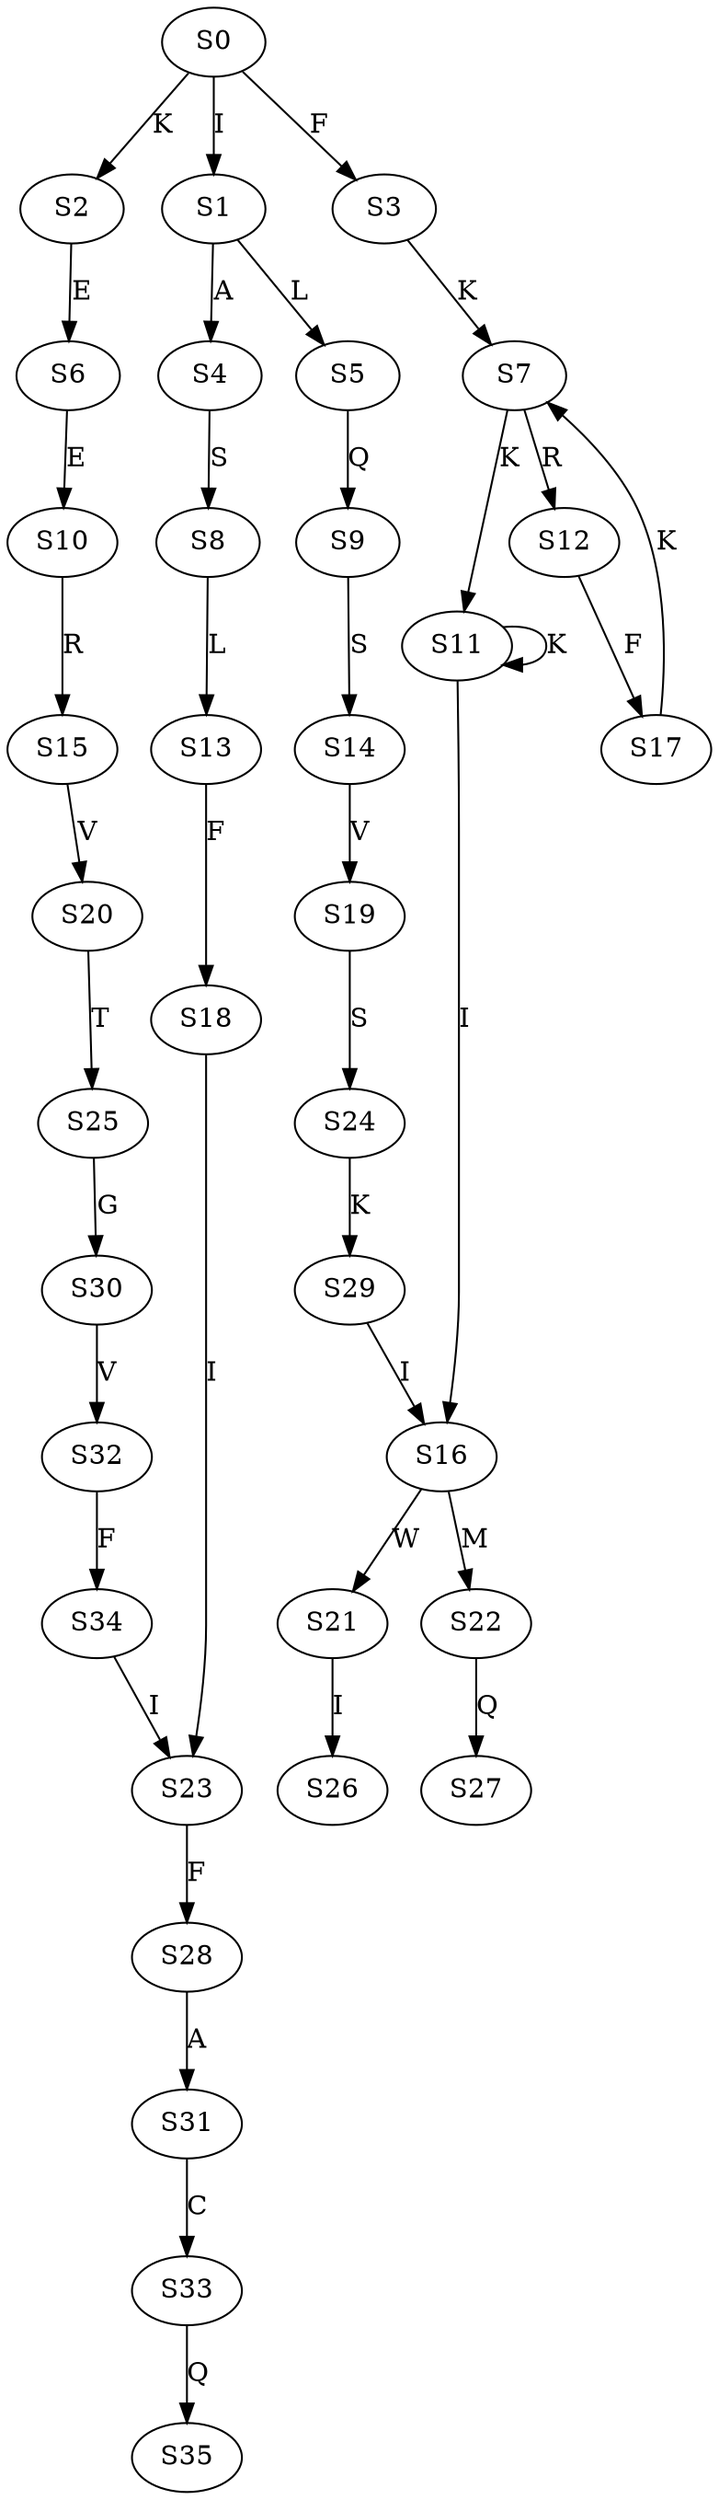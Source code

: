 strict digraph  {
	S0 -> S1 [ label = I ];
	S0 -> S2 [ label = K ];
	S0 -> S3 [ label = F ];
	S1 -> S4 [ label = A ];
	S1 -> S5 [ label = L ];
	S2 -> S6 [ label = E ];
	S3 -> S7 [ label = K ];
	S4 -> S8 [ label = S ];
	S5 -> S9 [ label = Q ];
	S6 -> S10 [ label = E ];
	S7 -> S11 [ label = K ];
	S7 -> S12 [ label = R ];
	S8 -> S13 [ label = L ];
	S9 -> S14 [ label = S ];
	S10 -> S15 [ label = R ];
	S11 -> S16 [ label = I ];
	S11 -> S11 [ label = K ];
	S12 -> S17 [ label = F ];
	S13 -> S18 [ label = F ];
	S14 -> S19 [ label = V ];
	S15 -> S20 [ label = V ];
	S16 -> S21 [ label = W ];
	S16 -> S22 [ label = M ];
	S17 -> S7 [ label = K ];
	S18 -> S23 [ label = I ];
	S19 -> S24 [ label = S ];
	S20 -> S25 [ label = T ];
	S21 -> S26 [ label = I ];
	S22 -> S27 [ label = Q ];
	S23 -> S28 [ label = F ];
	S24 -> S29 [ label = K ];
	S25 -> S30 [ label = G ];
	S28 -> S31 [ label = A ];
	S29 -> S16 [ label = I ];
	S30 -> S32 [ label = V ];
	S31 -> S33 [ label = C ];
	S32 -> S34 [ label = F ];
	S33 -> S35 [ label = Q ];
	S34 -> S23 [ label = I ];
}
